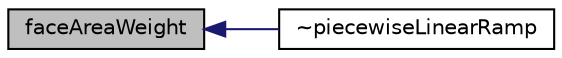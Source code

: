 digraph "faceAreaWeight"
{
  bgcolor="transparent";
  edge [fontname="Helvetica",fontsize="10",labelfontname="Helvetica",labelfontsize="10"];
  node [fontname="Helvetica",fontsize="10",shape=record];
  rankdir="LR";
  Node1 [label="faceAreaWeight",height=0.2,width=0.4,color="black", fillcolor="grey75", style="filled", fontcolor="black"];
  Node1 -> Node2 [dir="back",color="midnightblue",fontsize="10",style="solid",fontname="Helvetica"];
  Node2 [label="~piecewiseLinearRamp",height=0.2,width=0.4,color="black",URL="$a01851.html#abff1bc8a80c18e3172d121c1a3e35807",tooltip="Destructor. "];
}
